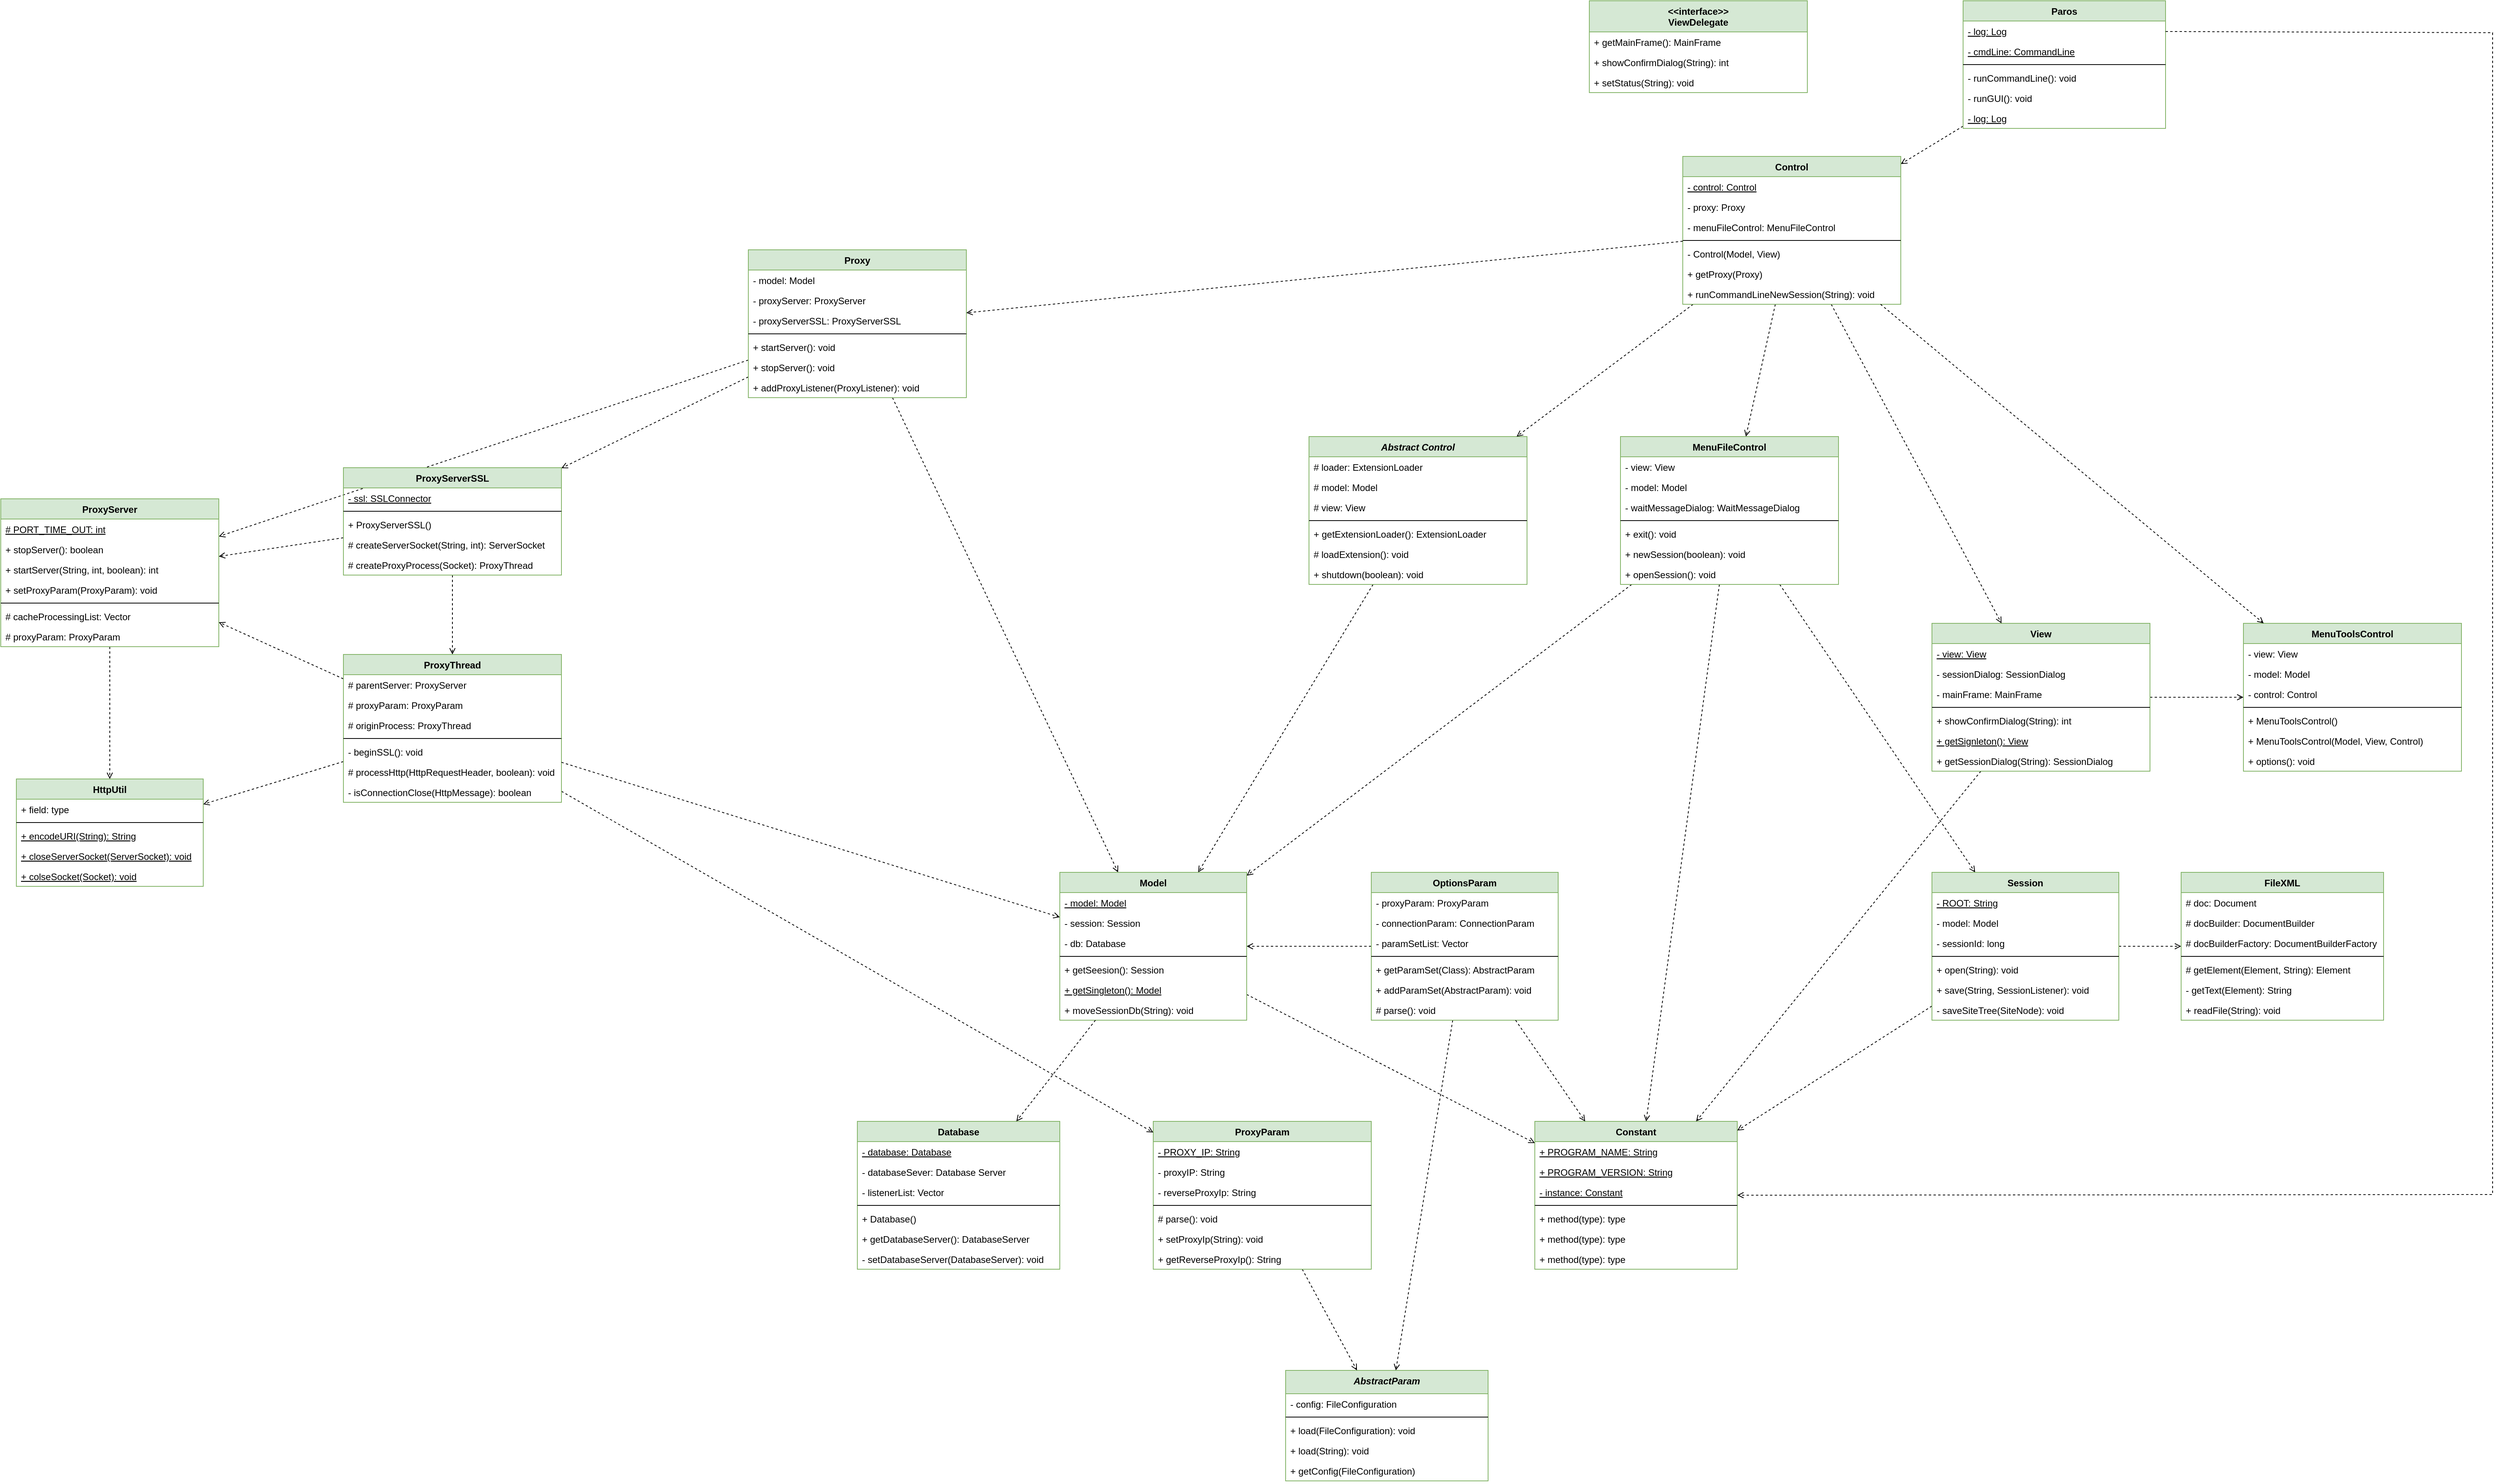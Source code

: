 <mxfile version="15.2.9" type="device"><diagram id="-4mc3CB2iVpjZy6kRMb6" name="Page-1"><mxGraphModel dx="4063" dy="2177" grid="1" gridSize="10" guides="1" tooltips="1" connect="1" arrows="1" fold="1" page="1" pageScale="1" pageWidth="3300" pageHeight="4681" math="0" shadow="0"><root><mxCell id="0"/><mxCell id="1" parent="0"/><mxCell id="963B7Lf0-dltdPj_Pg7I-1" style="rounded=0;orthogonalLoop=1;jettySize=auto;html=1;dashed=1;endArrow=open;endFill=0;" edge="1" parent="1" source="nYEuQwkuldgpK1QNgb6l-116" target="nYEuQwkuldgpK1QNgb6l-132"><mxGeometry relative="1" as="geometry"/></mxCell><mxCell id="nYEuQwkuldgpK1QNgb6l-116" value="Paros" style="swimlane;fontStyle=1;align=center;verticalAlign=top;childLayout=stackLayout;horizontal=1;startSize=26;horizontalStack=0;resizeParent=1;resizeParentMax=0;resizeLast=0;collapsible=1;marginBottom=0;fillColor=#d5e8d4;strokeColor=#82b366;" parent="1" vertex="1"><mxGeometry x="2600" y="80" width="260" height="164" as="geometry"/></mxCell><mxCell id="nYEuQwkuldgpK1QNgb6l-117" value="- log: Log" style="text;strokeColor=none;fillColor=none;align=left;verticalAlign=top;spacingLeft=4;spacingRight=4;overflow=hidden;rotatable=0;points=[[0,0.5],[1,0.5]];portConstraint=eastwest;fontStyle=4" parent="nYEuQwkuldgpK1QNgb6l-116" vertex="1"><mxGeometry y="26" width="260" height="26" as="geometry"/></mxCell><mxCell id="nYEuQwkuldgpK1QNgb6l-119" value="- cmdLine: CommandLine" style="text;strokeColor=none;fillColor=none;align=left;verticalAlign=top;spacingLeft=4;spacingRight=4;overflow=hidden;rotatable=0;points=[[0,0.5],[1,0.5]];portConstraint=eastwest;fontStyle=4" parent="nYEuQwkuldgpK1QNgb6l-116" vertex="1"><mxGeometry y="52" width="260" height="26" as="geometry"/></mxCell><mxCell id="nYEuQwkuldgpK1QNgb6l-118" value="" style="line;strokeWidth=1;fillColor=none;align=left;verticalAlign=middle;spacingTop=-1;spacingLeft=3;spacingRight=3;rotatable=0;labelPosition=right;points=[];portConstraint=eastwest;" parent="nYEuQwkuldgpK1QNgb6l-116" vertex="1"><mxGeometry y="78" width="260" height="8" as="geometry"/></mxCell><mxCell id="4tc0TReXgmn4h9ZQtito-1" value="- runCommandLine(): void" style="text;strokeColor=none;fillColor=none;align=left;verticalAlign=top;spacingLeft=4;spacingRight=4;overflow=hidden;rotatable=0;points=[[0,0.5],[1,0.5]];portConstraint=eastwest;fontStyle=0" parent="nYEuQwkuldgpK1QNgb6l-116" vertex="1"><mxGeometry y="86" width="260" height="26" as="geometry"/></mxCell><mxCell id="4tc0TReXgmn4h9ZQtito-2" value="- runGUI(): void" style="text;strokeColor=none;fillColor=none;align=left;verticalAlign=top;spacingLeft=4;spacingRight=4;overflow=hidden;rotatable=0;points=[[0,0.5],[1,0.5]];portConstraint=eastwest;fontStyle=0" parent="nYEuQwkuldgpK1QNgb6l-116" vertex="1"><mxGeometry y="112" width="260" height="26" as="geometry"/></mxCell><mxCell id="4tc0TReXgmn4h9ZQtito-3" value="- log: Log" style="text;strokeColor=none;fillColor=none;align=left;verticalAlign=top;spacingLeft=4;spacingRight=4;overflow=hidden;rotatable=0;points=[[0,0.5],[1,0.5]];portConstraint=eastwest;fontStyle=4" parent="nYEuQwkuldgpK1QNgb6l-116" vertex="1"><mxGeometry y="138" width="260" height="26" as="geometry"/></mxCell><mxCell id="nYEuQwkuldgpK1QNgb6l-120" value="Constant" style="swimlane;fontStyle=1;align=center;verticalAlign=top;childLayout=stackLayout;horizontal=1;startSize=26;horizontalStack=0;resizeParent=1;resizeParentMax=0;resizeLast=0;collapsible=1;marginBottom=0;fillColor=#d5e8d4;strokeColor=#82b366;" parent="1" vertex="1"><mxGeometry x="2050" y="1520" width="260" height="190" as="geometry"/></mxCell><mxCell id="nYEuQwkuldgpK1QNgb6l-121" value="+ PROGRAM_NAME: String" style="text;strokeColor=none;fillColor=none;align=left;verticalAlign=top;spacingLeft=4;spacingRight=4;overflow=hidden;rotatable=0;points=[[0,0.5],[1,0.5]];portConstraint=eastwest;fontStyle=4" parent="nYEuQwkuldgpK1QNgb6l-120" vertex="1"><mxGeometry y="26" width="260" height="26" as="geometry"/></mxCell><mxCell id="4tc0TReXgmn4h9ZQtito-13" value="+ PROGRAM_VERSION: String" style="text;strokeColor=none;fillColor=none;align=left;verticalAlign=top;spacingLeft=4;spacingRight=4;overflow=hidden;rotatable=0;points=[[0,0.5],[1,0.5]];portConstraint=eastwest;fontStyle=4" parent="nYEuQwkuldgpK1QNgb6l-120" vertex="1"><mxGeometry y="52" width="260" height="26" as="geometry"/></mxCell><mxCell id="4tc0TReXgmn4h9ZQtito-14" value="- instance: Constant" style="text;strokeColor=none;fillColor=none;align=left;verticalAlign=top;spacingLeft=4;spacingRight=4;overflow=hidden;rotatable=0;points=[[0,0.5],[1,0.5]];portConstraint=eastwest;fontStyle=4" parent="nYEuQwkuldgpK1QNgb6l-120" vertex="1"><mxGeometry y="78" width="260" height="26" as="geometry"/></mxCell><mxCell id="nYEuQwkuldgpK1QNgb6l-122" value="" style="line;strokeWidth=1;fillColor=none;align=left;verticalAlign=middle;spacingTop=-1;spacingLeft=3;spacingRight=3;rotatable=0;labelPosition=right;points=[];portConstraint=eastwest;" parent="nYEuQwkuldgpK1QNgb6l-120" vertex="1"><mxGeometry y="104" width="260" height="8" as="geometry"/></mxCell><mxCell id="nYEuQwkuldgpK1QNgb6l-123" value="+ method(type): type" style="text;strokeColor=none;fillColor=none;align=left;verticalAlign=top;spacingLeft=4;spacingRight=4;overflow=hidden;rotatable=0;points=[[0,0.5],[1,0.5]];portConstraint=eastwest;" parent="nYEuQwkuldgpK1QNgb6l-120" vertex="1"><mxGeometry y="112" width="260" height="26" as="geometry"/></mxCell><mxCell id="4tc0TReXgmn4h9ZQtito-15" value="+ method(type): type" style="text;strokeColor=none;fillColor=none;align=left;verticalAlign=top;spacingLeft=4;spacingRight=4;overflow=hidden;rotatable=0;points=[[0,0.5],[1,0.5]];portConstraint=eastwest;" parent="nYEuQwkuldgpK1QNgb6l-120" vertex="1"><mxGeometry y="138" width="260" height="26" as="geometry"/></mxCell><mxCell id="4tc0TReXgmn4h9ZQtito-16" value="+ method(type): type" style="text;strokeColor=none;fillColor=none;align=left;verticalAlign=top;spacingLeft=4;spacingRight=4;overflow=hidden;rotatable=0;points=[[0,0.5],[1,0.5]];portConstraint=eastwest;" parent="nYEuQwkuldgpK1QNgb6l-120" vertex="1"><mxGeometry y="164" width="260" height="26" as="geometry"/></mxCell><mxCell id="nYEuQwkuldgpK1QNgb6l-124" value="FileXML" style="swimlane;fontStyle=1;align=center;verticalAlign=top;childLayout=stackLayout;horizontal=1;startSize=26;horizontalStack=0;resizeParent=1;resizeParentMax=0;resizeLast=0;collapsible=1;marginBottom=0;fillColor=#d5e8d4;strokeColor=#82b366;" parent="1" vertex="1"><mxGeometry x="2880" y="1200" width="260" height="190" as="geometry"/></mxCell><mxCell id="nYEuQwkuldgpK1QNgb6l-125" value="# doc: Document" style="text;strokeColor=none;fillColor=none;align=left;verticalAlign=top;spacingLeft=4;spacingRight=4;overflow=hidden;rotatable=0;points=[[0,0.5],[1,0.5]];portConstraint=eastwest;" parent="nYEuQwkuldgpK1QNgb6l-124" vertex="1"><mxGeometry y="26" width="260" height="26" as="geometry"/></mxCell><mxCell id="4tc0TReXgmn4h9ZQtito-18" value="# docBuilder: DocumentBuilder" style="text;strokeColor=none;fillColor=none;align=left;verticalAlign=top;spacingLeft=4;spacingRight=4;overflow=hidden;rotatable=0;points=[[0,0.5],[1,0.5]];portConstraint=eastwest;" parent="nYEuQwkuldgpK1QNgb6l-124" vertex="1"><mxGeometry y="52" width="260" height="26" as="geometry"/></mxCell><mxCell id="4tc0TReXgmn4h9ZQtito-19" value="# docBuilderFactory: DocumentBuilderFactory" style="text;strokeColor=none;fillColor=none;align=left;verticalAlign=top;spacingLeft=4;spacingRight=4;overflow=hidden;rotatable=0;points=[[0,0.5],[1,0.5]];portConstraint=eastwest;" parent="nYEuQwkuldgpK1QNgb6l-124" vertex="1"><mxGeometry y="78" width="260" height="26" as="geometry"/></mxCell><mxCell id="nYEuQwkuldgpK1QNgb6l-126" value="" style="line;strokeWidth=1;fillColor=none;align=left;verticalAlign=middle;spacingTop=-1;spacingLeft=3;spacingRight=3;rotatable=0;labelPosition=right;points=[];portConstraint=eastwest;" parent="nYEuQwkuldgpK1QNgb6l-124" vertex="1"><mxGeometry y="104" width="260" height="8" as="geometry"/></mxCell><mxCell id="nYEuQwkuldgpK1QNgb6l-127" value="# getElement(Element, String): Element" style="text;strokeColor=none;fillColor=none;align=left;verticalAlign=top;spacingLeft=4;spacingRight=4;overflow=hidden;rotatable=0;points=[[0,0.5],[1,0.5]];portConstraint=eastwest;" parent="nYEuQwkuldgpK1QNgb6l-124" vertex="1"><mxGeometry y="112" width="260" height="26" as="geometry"/></mxCell><mxCell id="4tc0TReXgmn4h9ZQtito-20" value="- getText(Element): String" style="text;strokeColor=none;fillColor=none;align=left;verticalAlign=top;spacingLeft=4;spacingRight=4;overflow=hidden;rotatable=0;points=[[0,0.5],[1,0.5]];portConstraint=eastwest;" parent="nYEuQwkuldgpK1QNgb6l-124" vertex="1"><mxGeometry y="138" width="260" height="26" as="geometry"/></mxCell><mxCell id="4tc0TReXgmn4h9ZQtito-21" value="+ readFile(String): void" style="text;strokeColor=none;fillColor=none;align=left;verticalAlign=top;spacingLeft=4;spacingRight=4;overflow=hidden;rotatable=0;points=[[0,0.5],[1,0.5]];portConstraint=eastwest;" parent="nYEuQwkuldgpK1QNgb6l-124" vertex="1"><mxGeometry y="164" width="260" height="26" as="geometry"/></mxCell><mxCell id="nYEuQwkuldgpK1QNgb6l-128" value="AbstractParam" style="swimlane;fontStyle=3;align=center;verticalAlign=top;childLayout=stackLayout;horizontal=1;startSize=30;horizontalStack=0;resizeParent=1;resizeParentMax=0;resizeLast=0;collapsible=1;marginBottom=0;fillColor=#d5e8d4;strokeColor=#82b366;" parent="1" vertex="1"><mxGeometry x="1730" y="1840" width="260" height="142" as="geometry"/></mxCell><mxCell id="nYEuQwkuldgpK1QNgb6l-129" value="- config: FileConfiguration" style="text;strokeColor=none;fillColor=none;align=left;verticalAlign=top;spacingLeft=4;spacingRight=4;overflow=hidden;rotatable=0;points=[[0,0.5],[1,0.5]];portConstraint=eastwest;" parent="nYEuQwkuldgpK1QNgb6l-128" vertex="1"><mxGeometry y="30" width="260" height="26" as="geometry"/></mxCell><mxCell id="nYEuQwkuldgpK1QNgb6l-130" value="" style="line;strokeWidth=1;fillColor=none;align=left;verticalAlign=middle;spacingTop=-1;spacingLeft=3;spacingRight=3;rotatable=0;labelPosition=right;points=[];portConstraint=eastwest;" parent="nYEuQwkuldgpK1QNgb6l-128" vertex="1"><mxGeometry y="56" width="260" height="8" as="geometry"/></mxCell><mxCell id="nYEuQwkuldgpK1QNgb6l-131" value="+ load(FileConfiguration): void" style="text;strokeColor=none;fillColor=none;align=left;verticalAlign=top;spacingLeft=4;spacingRight=4;overflow=hidden;rotatable=0;points=[[0,0.5],[1,0.5]];portConstraint=eastwest;" parent="nYEuQwkuldgpK1QNgb6l-128" vertex="1"><mxGeometry y="64" width="260" height="26" as="geometry"/></mxCell><mxCell id="4tc0TReXgmn4h9ZQtito-22" value="+ load(String): void" style="text;strokeColor=none;fillColor=none;align=left;verticalAlign=top;spacingLeft=4;spacingRight=4;overflow=hidden;rotatable=0;points=[[0,0.5],[1,0.5]];portConstraint=eastwest;" parent="nYEuQwkuldgpK1QNgb6l-128" vertex="1"><mxGeometry y="90" width="260" height="26" as="geometry"/></mxCell><mxCell id="4tc0TReXgmn4h9ZQtito-23" value="+ getConfig(FileConfiguration)" style="text;strokeColor=none;fillColor=none;align=left;verticalAlign=top;spacingLeft=4;spacingRight=4;overflow=hidden;rotatable=0;points=[[0,0.5],[1,0.5]];portConstraint=eastwest;" parent="nYEuQwkuldgpK1QNgb6l-128" vertex="1"><mxGeometry y="116" width="260" height="26" as="geometry"/></mxCell><mxCell id="963B7Lf0-dltdPj_Pg7I-12" style="edgeStyle=none;rounded=0;orthogonalLoop=1;jettySize=auto;html=1;dashed=1;endArrow=open;endFill=0;" edge="1" parent="1" source="nYEuQwkuldgpK1QNgb6l-136" target="nYEuQwkuldgpK1QNgb6l-156"><mxGeometry relative="1" as="geometry"/></mxCell><mxCell id="nYEuQwkuldgpK1QNgb6l-136" value="Abstract Control" style="swimlane;fontStyle=3;align=center;verticalAlign=top;childLayout=stackLayout;horizontal=1;startSize=26;horizontalStack=0;resizeParent=1;resizeParentMax=0;resizeLast=0;collapsible=1;marginBottom=0;fillColor=#d5e8d4;strokeColor=#82b366;" parent="1" vertex="1"><mxGeometry x="1760" y="640" width="280" height="190" as="geometry"/></mxCell><mxCell id="nYEuQwkuldgpK1QNgb6l-137" value="# loader: ExtensionLoader" style="text;strokeColor=none;fillColor=none;align=left;verticalAlign=top;spacingLeft=4;spacingRight=4;overflow=hidden;rotatable=0;points=[[0,0.5],[1,0.5]];portConstraint=eastwest;" parent="nYEuQwkuldgpK1QNgb6l-136" vertex="1"><mxGeometry y="26" width="280" height="26" as="geometry"/></mxCell><mxCell id="4tc0TReXgmn4h9ZQtito-46" value="# model: Model" style="text;strokeColor=none;fillColor=none;align=left;verticalAlign=top;spacingLeft=4;spacingRight=4;overflow=hidden;rotatable=0;points=[[0,0.5],[1,0.5]];portConstraint=eastwest;" parent="nYEuQwkuldgpK1QNgb6l-136" vertex="1"><mxGeometry y="52" width="280" height="26" as="geometry"/></mxCell><mxCell id="4tc0TReXgmn4h9ZQtito-47" value="# view: View" style="text;strokeColor=none;fillColor=none;align=left;verticalAlign=top;spacingLeft=4;spacingRight=4;overflow=hidden;rotatable=0;points=[[0,0.5],[1,0.5]];portConstraint=eastwest;" parent="nYEuQwkuldgpK1QNgb6l-136" vertex="1"><mxGeometry y="78" width="280" height="26" as="geometry"/></mxCell><mxCell id="nYEuQwkuldgpK1QNgb6l-138" value="" style="line;strokeWidth=1;fillColor=none;align=left;verticalAlign=middle;spacingTop=-1;spacingLeft=3;spacingRight=3;rotatable=0;labelPosition=right;points=[];portConstraint=eastwest;" parent="nYEuQwkuldgpK1QNgb6l-136" vertex="1"><mxGeometry y="104" width="280" height="8" as="geometry"/></mxCell><mxCell id="nYEuQwkuldgpK1QNgb6l-139" value="+ getExtensionLoader(): ExtensionLoader" style="text;strokeColor=none;fillColor=none;align=left;verticalAlign=top;spacingLeft=4;spacingRight=4;overflow=hidden;rotatable=0;points=[[0,0.5],[1,0.5]];portConstraint=eastwest;" parent="nYEuQwkuldgpK1QNgb6l-136" vertex="1"><mxGeometry y="112" width="280" height="26" as="geometry"/></mxCell><mxCell id="4tc0TReXgmn4h9ZQtito-48" value="# loadExtension(): void" style="text;strokeColor=none;fillColor=none;align=left;verticalAlign=top;spacingLeft=4;spacingRight=4;overflow=hidden;rotatable=0;points=[[0,0.5],[1,0.5]];portConstraint=eastwest;" parent="nYEuQwkuldgpK1QNgb6l-136" vertex="1"><mxGeometry y="138" width="280" height="26" as="geometry"/></mxCell><mxCell id="4tc0TReXgmn4h9ZQtito-49" value="+ shutdown(boolean): void" style="text;strokeColor=none;fillColor=none;align=left;verticalAlign=top;spacingLeft=4;spacingRight=4;overflow=hidden;rotatable=0;points=[[0,0.5],[1,0.5]];portConstraint=eastwest;" parent="nYEuQwkuldgpK1QNgb6l-136" vertex="1"><mxGeometry y="164" width="280" height="26" as="geometry"/></mxCell><mxCell id="963B7Lf0-dltdPj_Pg7I-15" style="edgeStyle=none;rounded=0;orthogonalLoop=1;jettySize=auto;html=1;dashed=1;endArrow=open;endFill=0;" edge="1" parent="1" source="nYEuQwkuldgpK1QNgb6l-140" target="nYEuQwkuldgpK1QNgb6l-172"><mxGeometry relative="1" as="geometry"/></mxCell><mxCell id="963B7Lf0-dltdPj_Pg7I-16" style="edgeStyle=none;rounded=0;orthogonalLoop=1;jettySize=auto;html=1;dashed=1;endArrow=open;endFill=0;" edge="1" parent="1" source="nYEuQwkuldgpK1QNgb6l-140" target="nYEuQwkuldgpK1QNgb6l-176"><mxGeometry relative="1" as="geometry"/></mxCell><mxCell id="963B7Lf0-dltdPj_Pg7I-23" style="edgeStyle=none;rounded=0;orthogonalLoop=1;jettySize=auto;html=1;dashed=1;endArrow=open;endFill=0;" edge="1" parent="1" source="nYEuQwkuldgpK1QNgb6l-140" target="nYEuQwkuldgpK1QNgb6l-156"><mxGeometry relative="1" as="geometry"/></mxCell><mxCell id="nYEuQwkuldgpK1QNgb6l-140" value="Proxy" style="swimlane;fontStyle=1;align=center;verticalAlign=top;childLayout=stackLayout;horizontal=1;startSize=26;horizontalStack=0;resizeParent=1;resizeParentMax=0;resizeLast=0;collapsible=1;marginBottom=0;fillColor=#d5e8d4;strokeColor=#82b366;" parent="1" vertex="1"><mxGeometry x="1040" y="400" width="280" height="190" as="geometry"/></mxCell><mxCell id="nYEuQwkuldgpK1QNgb6l-141" value="- model: Model" style="text;strokeColor=none;fillColor=none;align=left;verticalAlign=top;spacingLeft=4;spacingRight=4;overflow=hidden;rotatable=0;points=[[0,0.5],[1,0.5]];portConstraint=eastwest;" parent="nYEuQwkuldgpK1QNgb6l-140" vertex="1"><mxGeometry y="26" width="280" height="26" as="geometry"/></mxCell><mxCell id="4tc0TReXgmn4h9ZQtito-55" value="- proxyServer: ProxyServer" style="text;strokeColor=none;fillColor=none;align=left;verticalAlign=top;spacingLeft=4;spacingRight=4;overflow=hidden;rotatable=0;points=[[0,0.5],[1,0.5]];portConstraint=eastwest;" parent="nYEuQwkuldgpK1QNgb6l-140" vertex="1"><mxGeometry y="52" width="280" height="26" as="geometry"/></mxCell><mxCell id="4tc0TReXgmn4h9ZQtito-56" value="- proxyServerSSL: ProxyServerSSL" style="text;strokeColor=none;fillColor=none;align=left;verticalAlign=top;spacingLeft=4;spacingRight=4;overflow=hidden;rotatable=0;points=[[0,0.5],[1,0.5]];portConstraint=eastwest;" parent="nYEuQwkuldgpK1QNgb6l-140" vertex="1"><mxGeometry y="78" width="280" height="26" as="geometry"/></mxCell><mxCell id="nYEuQwkuldgpK1QNgb6l-142" value="" style="line;strokeWidth=1;fillColor=none;align=left;verticalAlign=middle;spacingTop=-1;spacingLeft=3;spacingRight=3;rotatable=0;labelPosition=right;points=[];portConstraint=eastwest;" parent="nYEuQwkuldgpK1QNgb6l-140" vertex="1"><mxGeometry y="104" width="280" height="8" as="geometry"/></mxCell><mxCell id="nYEuQwkuldgpK1QNgb6l-143" value="+ startServer(): void" style="text;strokeColor=none;fillColor=none;align=left;verticalAlign=top;spacingLeft=4;spacingRight=4;overflow=hidden;rotatable=0;points=[[0,0.5],[1,0.5]];portConstraint=eastwest;" parent="nYEuQwkuldgpK1QNgb6l-140" vertex="1"><mxGeometry y="112" width="280" height="26" as="geometry"/></mxCell><mxCell id="4tc0TReXgmn4h9ZQtito-57" value="+ stopServer(): void" style="text;strokeColor=none;fillColor=none;align=left;verticalAlign=top;spacingLeft=4;spacingRight=4;overflow=hidden;rotatable=0;points=[[0,0.5],[1,0.5]];portConstraint=eastwest;" parent="nYEuQwkuldgpK1QNgb6l-140" vertex="1"><mxGeometry y="138" width="280" height="26" as="geometry"/></mxCell><mxCell id="4tc0TReXgmn4h9ZQtito-58" value="+ addProxyListener(ProxyListener): void" style="text;strokeColor=none;fillColor=none;align=left;verticalAlign=top;spacingLeft=4;spacingRight=4;overflow=hidden;rotatable=0;points=[[0,0.5],[1,0.5]];portConstraint=eastwest;" parent="nYEuQwkuldgpK1QNgb6l-140" vertex="1"><mxGeometry y="164" width="280" height="26" as="geometry"/></mxCell><mxCell id="963B7Lf0-dltdPj_Pg7I-8" style="edgeStyle=none;rounded=0;orthogonalLoop=1;jettySize=auto;html=1;dashed=1;endArrow=open;endFill=0;" edge="1" parent="1" source="nYEuQwkuldgpK1QNgb6l-144" target="nYEuQwkuldgpK1QNgb6l-160"><mxGeometry relative="1" as="geometry"/></mxCell><mxCell id="963B7Lf0-dltdPj_Pg7I-11" style="edgeStyle=none;rounded=0;orthogonalLoop=1;jettySize=auto;html=1;dashed=1;endArrow=open;endFill=0;" edge="1" parent="1" source="nYEuQwkuldgpK1QNgb6l-144" target="nYEuQwkuldgpK1QNgb6l-120"><mxGeometry relative="1" as="geometry"/></mxCell><mxCell id="963B7Lf0-dltdPj_Pg7I-13" style="edgeStyle=none;rounded=0;orthogonalLoop=1;jettySize=auto;html=1;dashed=1;endArrow=open;endFill=0;" edge="1" parent="1" source="nYEuQwkuldgpK1QNgb6l-144" target="nYEuQwkuldgpK1QNgb6l-156"><mxGeometry relative="1" as="geometry"/></mxCell><mxCell id="nYEuQwkuldgpK1QNgb6l-144" value="MenuFileControl" style="swimlane;fontStyle=1;align=center;verticalAlign=top;childLayout=stackLayout;horizontal=1;startSize=26;horizontalStack=0;resizeParent=1;resizeParentMax=0;resizeLast=0;collapsible=1;marginBottom=0;fillColor=#d5e8d4;strokeColor=#82b366;" parent="1" vertex="1"><mxGeometry x="2160" y="640" width="280" height="190" as="geometry"/></mxCell><mxCell id="nYEuQwkuldgpK1QNgb6l-145" value="- view: View" style="text;strokeColor=none;fillColor=none;align=left;verticalAlign=top;spacingLeft=4;spacingRight=4;overflow=hidden;rotatable=0;points=[[0,0.5],[1,0.5]];portConstraint=eastwest;" parent="nYEuQwkuldgpK1QNgb6l-144" vertex="1"><mxGeometry y="26" width="280" height="26" as="geometry"/></mxCell><mxCell id="4tc0TReXgmn4h9ZQtito-64" value="- model: Model" style="text;strokeColor=none;fillColor=none;align=left;verticalAlign=top;spacingLeft=4;spacingRight=4;overflow=hidden;rotatable=0;points=[[0,0.5],[1,0.5]];portConstraint=eastwest;" parent="nYEuQwkuldgpK1QNgb6l-144" vertex="1"><mxGeometry y="52" width="280" height="26" as="geometry"/></mxCell><mxCell id="4tc0TReXgmn4h9ZQtito-63" value="- waitMessageDialog: WaitMessageDialog" style="text;strokeColor=none;fillColor=none;align=left;verticalAlign=top;spacingLeft=4;spacingRight=4;overflow=hidden;rotatable=0;points=[[0,0.5],[1,0.5]];portConstraint=eastwest;" parent="nYEuQwkuldgpK1QNgb6l-144" vertex="1"><mxGeometry y="78" width="280" height="26" as="geometry"/></mxCell><mxCell id="nYEuQwkuldgpK1QNgb6l-146" value="" style="line;strokeWidth=1;fillColor=none;align=left;verticalAlign=middle;spacingTop=-1;spacingLeft=3;spacingRight=3;rotatable=0;labelPosition=right;points=[];portConstraint=eastwest;" parent="nYEuQwkuldgpK1QNgb6l-144" vertex="1"><mxGeometry y="104" width="280" height="8" as="geometry"/></mxCell><mxCell id="nYEuQwkuldgpK1QNgb6l-147" value="+ exit(): void" style="text;strokeColor=none;fillColor=none;align=left;verticalAlign=top;spacingLeft=4;spacingRight=4;overflow=hidden;rotatable=0;points=[[0,0.5],[1,0.5]];portConstraint=eastwest;" parent="nYEuQwkuldgpK1QNgb6l-144" vertex="1"><mxGeometry y="112" width="280" height="26" as="geometry"/></mxCell><mxCell id="4tc0TReXgmn4h9ZQtito-65" value="+ newSession(boolean): void" style="text;strokeColor=none;fillColor=none;align=left;verticalAlign=top;spacingLeft=4;spacingRight=4;overflow=hidden;rotatable=0;points=[[0,0.5],[1,0.5]];portConstraint=eastwest;" parent="nYEuQwkuldgpK1QNgb6l-144" vertex="1"><mxGeometry y="138" width="280" height="26" as="geometry"/></mxCell><mxCell id="4tc0TReXgmn4h9ZQtito-66" value="+ openSession(): void" style="text;strokeColor=none;fillColor=none;align=left;verticalAlign=top;spacingLeft=4;spacingRight=4;overflow=hidden;rotatable=0;points=[[0,0.5],[1,0.5]];portConstraint=eastwest;" parent="nYEuQwkuldgpK1QNgb6l-144" vertex="1"><mxGeometry y="164" width="280" height="26" as="geometry"/></mxCell><mxCell id="nYEuQwkuldgpK1QNgb6l-148" value="MenuToolsControl" style="swimlane;fontStyle=1;align=center;verticalAlign=top;childLayout=stackLayout;horizontal=1;startSize=26;horizontalStack=0;resizeParent=1;resizeParentMax=0;resizeLast=0;collapsible=1;marginBottom=0;fillColor=#d5e8d4;strokeColor=#82b366;" parent="1" vertex="1"><mxGeometry x="2960" y="880" width="280" height="190" as="geometry"/></mxCell><mxCell id="nYEuQwkuldgpK1QNgb6l-149" value="- view: View" style="text;strokeColor=none;fillColor=none;align=left;verticalAlign=top;spacingLeft=4;spacingRight=4;overflow=hidden;rotatable=0;points=[[0,0.5],[1,0.5]];portConstraint=eastwest;" parent="nYEuQwkuldgpK1QNgb6l-148" vertex="1"><mxGeometry y="26" width="280" height="26" as="geometry"/></mxCell><mxCell id="4tc0TReXgmn4h9ZQtito-73" value="- model: Model" style="text;strokeColor=none;fillColor=none;align=left;verticalAlign=top;spacingLeft=4;spacingRight=4;overflow=hidden;rotatable=0;points=[[0,0.5],[1,0.5]];portConstraint=eastwest;" parent="nYEuQwkuldgpK1QNgb6l-148" vertex="1"><mxGeometry y="52" width="280" height="26" as="geometry"/></mxCell><mxCell id="4tc0TReXgmn4h9ZQtito-74" value="- control: Control" style="text;strokeColor=none;fillColor=none;align=left;verticalAlign=top;spacingLeft=4;spacingRight=4;overflow=hidden;rotatable=0;points=[[0,0.5],[1,0.5]];portConstraint=eastwest;" parent="nYEuQwkuldgpK1QNgb6l-148" vertex="1"><mxGeometry y="78" width="280" height="26" as="geometry"/></mxCell><mxCell id="nYEuQwkuldgpK1QNgb6l-150" value="" style="line;strokeWidth=1;fillColor=none;align=left;verticalAlign=middle;spacingTop=-1;spacingLeft=3;spacingRight=3;rotatable=0;labelPosition=right;points=[];portConstraint=eastwest;" parent="nYEuQwkuldgpK1QNgb6l-148" vertex="1"><mxGeometry y="104" width="280" height="8" as="geometry"/></mxCell><mxCell id="nYEuQwkuldgpK1QNgb6l-151" value="+ MenuToolsControl()" style="text;strokeColor=none;fillColor=none;align=left;verticalAlign=top;spacingLeft=4;spacingRight=4;overflow=hidden;rotatable=0;points=[[0,0.5],[1,0.5]];portConstraint=eastwest;" parent="nYEuQwkuldgpK1QNgb6l-148" vertex="1"><mxGeometry y="112" width="280" height="26" as="geometry"/></mxCell><mxCell id="4tc0TReXgmn4h9ZQtito-75" value="+ MenuToolsControl(Model, View, Control)" style="text;strokeColor=none;fillColor=none;align=left;verticalAlign=top;spacingLeft=4;spacingRight=4;overflow=hidden;rotatable=0;points=[[0,0.5],[1,0.5]];portConstraint=eastwest;" parent="nYEuQwkuldgpK1QNgb6l-148" vertex="1"><mxGeometry y="138" width="280" height="26" as="geometry"/></mxCell><mxCell id="4tc0TReXgmn4h9ZQtito-76" value="+ options(): void" style="text;strokeColor=none;fillColor=none;align=left;verticalAlign=top;spacingLeft=4;spacingRight=4;overflow=hidden;rotatable=0;points=[[0,0.5],[1,0.5]];portConstraint=eastwest;" parent="nYEuQwkuldgpK1QNgb6l-148" vertex="1"><mxGeometry y="164" width="280" height="26" as="geometry"/></mxCell><mxCell id="nYEuQwkuldgpK1QNgb6l-152" value="&lt;&lt;interface&gt;&gt;&#10;ViewDelegate" style="swimlane;fontStyle=1;align=center;verticalAlign=top;childLayout=stackLayout;horizontal=1;startSize=40;horizontalStack=0;resizeParent=1;resizeParentMax=0;resizeLast=0;collapsible=1;marginBottom=0;fillColor=#d5e8d4;strokeColor=#82b366;" parent="1" vertex="1"><mxGeometry x="2120" y="80" width="280" height="118" as="geometry"/></mxCell><mxCell id="nYEuQwkuldgpK1QNgb6l-155" value="+ getMainFrame(): MainFrame" style="text;strokeColor=none;fillColor=none;align=left;verticalAlign=top;spacingLeft=4;spacingRight=4;overflow=hidden;rotatable=0;points=[[0,0.5],[1,0.5]];portConstraint=eastwest;" parent="nYEuQwkuldgpK1QNgb6l-152" vertex="1"><mxGeometry y="40" width="280" height="26" as="geometry"/></mxCell><mxCell id="4tc0TReXgmn4h9ZQtito-79" value="+ showConfirmDialog(String): int" style="text;strokeColor=none;fillColor=none;align=left;verticalAlign=top;spacingLeft=4;spacingRight=4;overflow=hidden;rotatable=0;points=[[0,0.5],[1,0.5]];portConstraint=eastwest;" parent="nYEuQwkuldgpK1QNgb6l-152" vertex="1"><mxGeometry y="66" width="280" height="26" as="geometry"/></mxCell><mxCell id="4tc0TReXgmn4h9ZQtito-80" value="+ setStatus(String): void" style="text;strokeColor=none;fillColor=none;align=left;verticalAlign=top;spacingLeft=4;spacingRight=4;overflow=hidden;rotatable=0;points=[[0,0.5],[1,0.5]];portConstraint=eastwest;" parent="nYEuQwkuldgpK1QNgb6l-152" vertex="1"><mxGeometry y="92" width="280" height="26" as="geometry"/></mxCell><mxCell id="963B7Lf0-dltdPj_Pg7I-24" style="edgeStyle=none;rounded=0;orthogonalLoop=1;jettySize=auto;html=1;dashed=1;endArrow=open;endFill=0;" edge="1" parent="1" source="nYEuQwkuldgpK1QNgb6l-156" target="nYEuQwkuldgpK1QNgb6l-120"><mxGeometry relative="1" as="geometry"/></mxCell><mxCell id="nYEuQwkuldgpK1QNgb6l-156" value="Model" style="swimlane;fontStyle=1;align=center;verticalAlign=top;childLayout=stackLayout;horizontal=1;startSize=26;horizontalStack=0;resizeParent=1;resizeParentMax=0;resizeLast=0;collapsible=1;marginBottom=0;fillColor=#d5e8d4;strokeColor=#82b366;" parent="1" vertex="1"><mxGeometry x="1440" y="1200" width="240" height="190" as="geometry"/></mxCell><mxCell id="nYEuQwkuldgpK1QNgb6l-157" value="- model: Model" style="text;strokeColor=none;fillColor=none;align=left;verticalAlign=top;spacingLeft=4;spacingRight=4;overflow=hidden;rotatable=0;points=[[0,0.5],[1,0.5]];portConstraint=eastwest;fontStyle=4" parent="nYEuQwkuldgpK1QNgb6l-156" vertex="1"><mxGeometry y="26" width="240" height="26" as="geometry"/></mxCell><mxCell id="4tc0TReXgmn4h9ZQtito-93" value="- session: Session" style="text;strokeColor=none;fillColor=none;align=left;verticalAlign=top;spacingLeft=4;spacingRight=4;overflow=hidden;rotatable=0;points=[[0,0.5],[1,0.5]];portConstraint=eastwest;fontStyle=0" parent="nYEuQwkuldgpK1QNgb6l-156" vertex="1"><mxGeometry y="52" width="240" height="26" as="geometry"/></mxCell><mxCell id="4tc0TReXgmn4h9ZQtito-94" value="- db: Database" style="text;strokeColor=none;fillColor=none;align=left;verticalAlign=top;spacingLeft=4;spacingRight=4;overflow=hidden;rotatable=0;points=[[0,0.5],[1,0.5]];portConstraint=eastwest;" parent="nYEuQwkuldgpK1QNgb6l-156" vertex="1"><mxGeometry y="78" width="240" height="26" as="geometry"/></mxCell><mxCell id="nYEuQwkuldgpK1QNgb6l-158" value="" style="line;strokeWidth=1;fillColor=none;align=left;verticalAlign=middle;spacingTop=-1;spacingLeft=3;spacingRight=3;rotatable=0;labelPosition=right;points=[];portConstraint=eastwest;" parent="nYEuQwkuldgpK1QNgb6l-156" vertex="1"><mxGeometry y="104" width="240" height="8" as="geometry"/></mxCell><mxCell id="nYEuQwkuldgpK1QNgb6l-159" value="+ getSeesion(): Session" style="text;strokeColor=none;fillColor=none;align=left;verticalAlign=top;spacingLeft=4;spacingRight=4;overflow=hidden;rotatable=0;points=[[0,0.5],[1,0.5]];portConstraint=eastwest;" parent="nYEuQwkuldgpK1QNgb6l-156" vertex="1"><mxGeometry y="112" width="240" height="26" as="geometry"/></mxCell><mxCell id="4tc0TReXgmn4h9ZQtito-95" value="+ getSingleton(): Model" style="text;strokeColor=none;fillColor=none;align=left;verticalAlign=top;spacingLeft=4;spacingRight=4;overflow=hidden;rotatable=0;points=[[0,0.5],[1,0.5]];portConstraint=eastwest;fontStyle=4" parent="nYEuQwkuldgpK1QNgb6l-156" vertex="1"><mxGeometry y="138" width="240" height="26" as="geometry"/></mxCell><mxCell id="4tc0TReXgmn4h9ZQtito-96" value="+ moveSessionDb(String): void" style="text;strokeColor=none;fillColor=none;align=left;verticalAlign=top;spacingLeft=4;spacingRight=4;overflow=hidden;rotatable=0;points=[[0,0.5],[1,0.5]];portConstraint=eastwest;" parent="nYEuQwkuldgpK1QNgb6l-156" vertex="1"><mxGeometry y="164" width="240" height="26" as="geometry"/></mxCell><mxCell id="963B7Lf0-dltdPj_Pg7I-9" style="edgeStyle=none;rounded=0;orthogonalLoop=1;jettySize=auto;html=1;dashed=1;endArrow=open;endFill=0;" edge="1" parent="1" source="nYEuQwkuldgpK1QNgb6l-160" target="nYEuQwkuldgpK1QNgb6l-124"><mxGeometry relative="1" as="geometry"/></mxCell><mxCell id="963B7Lf0-dltdPj_Pg7I-10" style="edgeStyle=none;rounded=0;orthogonalLoop=1;jettySize=auto;html=1;dashed=1;endArrow=open;endFill=0;" edge="1" parent="1" source="nYEuQwkuldgpK1QNgb6l-160" target="nYEuQwkuldgpK1QNgb6l-120"><mxGeometry relative="1" as="geometry"/></mxCell><mxCell id="nYEuQwkuldgpK1QNgb6l-160" value="Session" style="swimlane;fontStyle=1;align=center;verticalAlign=top;childLayout=stackLayout;horizontal=1;startSize=26;horizontalStack=0;resizeParent=1;resizeParentMax=0;resizeLast=0;collapsible=1;marginBottom=0;fillColor=#d5e8d4;strokeColor=#82b366;" parent="1" vertex="1"><mxGeometry x="2560" y="1200" width="240" height="190" as="geometry"/></mxCell><mxCell id="nYEuQwkuldgpK1QNgb6l-161" value="- ROOT: String" style="text;strokeColor=none;fillColor=none;align=left;verticalAlign=top;spacingLeft=4;spacingRight=4;overflow=hidden;rotatable=0;points=[[0,0.5],[1,0.5]];portConstraint=eastwest;fontStyle=4" parent="nYEuQwkuldgpK1QNgb6l-160" vertex="1"><mxGeometry y="26" width="240" height="26" as="geometry"/></mxCell><mxCell id="4tc0TReXgmn4h9ZQtito-102" value="- model: Model" style="text;strokeColor=none;fillColor=none;align=left;verticalAlign=top;spacingLeft=4;spacingRight=4;overflow=hidden;rotatable=0;points=[[0,0.5],[1,0.5]];portConstraint=eastwest;" parent="nYEuQwkuldgpK1QNgb6l-160" vertex="1"><mxGeometry y="52" width="240" height="26" as="geometry"/></mxCell><mxCell id="4tc0TReXgmn4h9ZQtito-103" value="- sessionId: long" style="text;strokeColor=none;fillColor=none;align=left;verticalAlign=top;spacingLeft=4;spacingRight=4;overflow=hidden;rotatable=0;points=[[0,0.5],[1,0.5]];portConstraint=eastwest;" parent="nYEuQwkuldgpK1QNgb6l-160" vertex="1"><mxGeometry y="78" width="240" height="26" as="geometry"/></mxCell><mxCell id="nYEuQwkuldgpK1QNgb6l-162" value="" style="line;strokeWidth=1;fillColor=none;align=left;verticalAlign=middle;spacingTop=-1;spacingLeft=3;spacingRight=3;rotatable=0;labelPosition=right;points=[];portConstraint=eastwest;" parent="nYEuQwkuldgpK1QNgb6l-160" vertex="1"><mxGeometry y="104" width="240" height="8" as="geometry"/></mxCell><mxCell id="nYEuQwkuldgpK1QNgb6l-163" value="+ open(String): void" style="text;strokeColor=none;fillColor=none;align=left;verticalAlign=top;spacingLeft=4;spacingRight=4;overflow=hidden;rotatable=0;points=[[0,0.5],[1,0.5]];portConstraint=eastwest;" parent="nYEuQwkuldgpK1QNgb6l-160" vertex="1"><mxGeometry y="112" width="240" height="26" as="geometry"/></mxCell><mxCell id="4tc0TReXgmn4h9ZQtito-104" value="+ save(String, SessionListener): void" style="text;strokeColor=none;fillColor=none;align=left;verticalAlign=top;spacingLeft=4;spacingRight=4;overflow=hidden;rotatable=0;points=[[0,0.5],[1,0.5]];portConstraint=eastwest;" parent="nYEuQwkuldgpK1QNgb6l-160" vertex="1"><mxGeometry y="138" width="240" height="26" as="geometry"/></mxCell><mxCell id="4tc0TReXgmn4h9ZQtito-105" value="- saveSiteTree(SiteNode): void" style="text;strokeColor=none;fillColor=none;align=left;verticalAlign=top;spacingLeft=4;spacingRight=4;overflow=hidden;rotatable=0;points=[[0,0.5],[1,0.5]];portConstraint=eastwest;" parent="nYEuQwkuldgpK1QNgb6l-160" vertex="1"><mxGeometry y="164" width="240" height="26" as="geometry"/></mxCell><mxCell id="963B7Lf0-dltdPj_Pg7I-26" style="edgeStyle=none;rounded=0;orthogonalLoop=1;jettySize=auto;html=1;dashed=1;endArrow=open;endFill=0;" edge="1" parent="1" source="nYEuQwkuldgpK1QNgb6l-164" target="nYEuQwkuldgpK1QNgb6l-156"><mxGeometry relative="1" as="geometry"/></mxCell><mxCell id="963B7Lf0-dltdPj_Pg7I-29" style="edgeStyle=none;rounded=0;orthogonalLoop=1;jettySize=auto;html=1;dashed=1;endArrow=open;endFill=0;" edge="1" parent="1" source="nYEuQwkuldgpK1QNgb6l-164" target="nYEuQwkuldgpK1QNgb6l-128"><mxGeometry relative="1" as="geometry"/></mxCell><mxCell id="nYEuQwkuldgpK1QNgb6l-164" value="OptionsParam" style="swimlane;fontStyle=1;align=center;verticalAlign=top;childLayout=stackLayout;horizontal=1;startSize=26;horizontalStack=0;resizeParent=1;resizeParentMax=0;resizeLast=0;collapsible=1;marginBottom=0;fillColor=#d5e8d4;strokeColor=#82b366;" parent="1" vertex="1"><mxGeometry x="1840" y="1200" width="240" height="190" as="geometry"/></mxCell><mxCell id="nYEuQwkuldgpK1QNgb6l-165" value="- proxyParam: ProxyParam" style="text;strokeColor=none;fillColor=none;align=left;verticalAlign=top;spacingLeft=4;spacingRight=4;overflow=hidden;rotatable=0;points=[[0,0.5],[1,0.5]];portConstraint=eastwest;" parent="nYEuQwkuldgpK1QNgb6l-164" vertex="1"><mxGeometry y="26" width="240" height="26" as="geometry"/></mxCell><mxCell id="4tc0TReXgmn4h9ZQtito-109" value="- connectionParam: ConnectionParam" style="text;strokeColor=none;fillColor=none;align=left;verticalAlign=top;spacingLeft=4;spacingRight=4;overflow=hidden;rotatable=0;points=[[0,0.5],[1,0.5]];portConstraint=eastwest;" parent="nYEuQwkuldgpK1QNgb6l-164" vertex="1"><mxGeometry y="52" width="240" height="26" as="geometry"/></mxCell><mxCell id="4tc0TReXgmn4h9ZQtito-108" value="- paramSetList: Vector" style="text;strokeColor=none;fillColor=none;align=left;verticalAlign=top;spacingLeft=4;spacingRight=4;overflow=hidden;rotatable=0;points=[[0,0.5],[1,0.5]];portConstraint=eastwest;" parent="nYEuQwkuldgpK1QNgb6l-164" vertex="1"><mxGeometry y="78" width="240" height="26" as="geometry"/></mxCell><mxCell id="nYEuQwkuldgpK1QNgb6l-166" value="" style="line;strokeWidth=1;fillColor=none;align=left;verticalAlign=middle;spacingTop=-1;spacingLeft=3;spacingRight=3;rotatable=0;labelPosition=right;points=[];portConstraint=eastwest;" parent="nYEuQwkuldgpK1QNgb6l-164" vertex="1"><mxGeometry y="104" width="240" height="8" as="geometry"/></mxCell><mxCell id="nYEuQwkuldgpK1QNgb6l-167" value="+ getParamSet(Class): AbstractParam" style="text;strokeColor=none;fillColor=none;align=left;verticalAlign=top;spacingLeft=4;spacingRight=4;overflow=hidden;rotatable=0;points=[[0,0.5],[1,0.5]];portConstraint=eastwest;" parent="nYEuQwkuldgpK1QNgb6l-164" vertex="1"><mxGeometry y="112" width="240" height="26" as="geometry"/></mxCell><mxCell id="4tc0TReXgmn4h9ZQtito-110" value="+ addParamSet(AbstractParam): void" style="text;strokeColor=none;fillColor=none;align=left;verticalAlign=top;spacingLeft=4;spacingRight=4;overflow=hidden;rotatable=0;points=[[0,0.5],[1,0.5]];portConstraint=eastwest;" parent="nYEuQwkuldgpK1QNgb6l-164" vertex="1"><mxGeometry y="138" width="240" height="26" as="geometry"/></mxCell><mxCell id="4tc0TReXgmn4h9ZQtito-111" value="# parse(): void" style="text;strokeColor=none;fillColor=none;align=left;verticalAlign=top;spacingLeft=4;spacingRight=4;overflow=hidden;rotatable=0;points=[[0,0.5],[1,0.5]];portConstraint=eastwest;" parent="nYEuQwkuldgpK1QNgb6l-164" vertex="1"><mxGeometry y="164" width="240" height="26" as="geometry"/></mxCell><mxCell id="nYEuQwkuldgpK1QNgb6l-168" value="HttpUtil" style="swimlane;fontStyle=1;align=center;verticalAlign=top;childLayout=stackLayout;horizontal=1;startSize=26;horizontalStack=0;resizeParent=1;resizeParentMax=0;resizeLast=0;collapsible=1;marginBottom=0;fillColor=#d5e8d4;strokeColor=#82b366;" parent="1" vertex="1"><mxGeometry x="100" y="1080" width="240" height="138" as="geometry"/></mxCell><mxCell id="nYEuQwkuldgpK1QNgb6l-169" value="+ field: type" style="text;strokeColor=none;fillColor=none;align=left;verticalAlign=top;spacingLeft=4;spacingRight=4;overflow=hidden;rotatable=0;points=[[0,0.5],[1,0.5]];portConstraint=eastwest;" parent="nYEuQwkuldgpK1QNgb6l-168" vertex="1"><mxGeometry y="26" width="240" height="26" as="geometry"/></mxCell><mxCell id="nYEuQwkuldgpK1QNgb6l-170" value="" style="line;strokeWidth=1;fillColor=none;align=left;verticalAlign=middle;spacingTop=-1;spacingLeft=3;spacingRight=3;rotatable=0;labelPosition=right;points=[];portConstraint=eastwest;" parent="nYEuQwkuldgpK1QNgb6l-168" vertex="1"><mxGeometry y="52" width="240" height="8" as="geometry"/></mxCell><mxCell id="nYEuQwkuldgpK1QNgb6l-171" value="+ encodeURI(String): String" style="text;strokeColor=none;fillColor=none;align=left;verticalAlign=top;spacingLeft=4;spacingRight=4;overflow=hidden;rotatable=0;points=[[0,0.5],[1,0.5]];portConstraint=eastwest;fontStyle=4" parent="nYEuQwkuldgpK1QNgb6l-168" vertex="1"><mxGeometry y="60" width="240" height="26" as="geometry"/></mxCell><mxCell id="4tc0TReXgmn4h9ZQtito-116" value="+ closeServerSocket(ServerSocket): void" style="text;strokeColor=none;fillColor=none;align=left;verticalAlign=top;spacingLeft=4;spacingRight=4;overflow=hidden;rotatable=0;points=[[0,0.5],[1,0.5]];portConstraint=eastwest;fontStyle=4" parent="nYEuQwkuldgpK1QNgb6l-168" vertex="1"><mxGeometry y="86" width="240" height="26" as="geometry"/></mxCell><mxCell id="4tc0TReXgmn4h9ZQtito-117" value="+ colseSocket(Socket): void" style="text;strokeColor=none;fillColor=none;align=left;verticalAlign=top;spacingLeft=4;spacingRight=4;overflow=hidden;rotatable=0;points=[[0,0.5],[1,0.5]];portConstraint=eastwest;fontStyle=4" parent="nYEuQwkuldgpK1QNgb6l-168" vertex="1"><mxGeometry y="112" width="240" height="26" as="geometry"/></mxCell><mxCell id="963B7Lf0-dltdPj_Pg7I-19" style="edgeStyle=none;rounded=0;orthogonalLoop=1;jettySize=auto;html=1;dashed=1;endArrow=open;endFill=0;" edge="1" parent="1" source="nYEuQwkuldgpK1QNgb6l-172" target="nYEuQwkuldgpK1QNgb6l-168"><mxGeometry relative="1" as="geometry"/></mxCell><mxCell id="nYEuQwkuldgpK1QNgb6l-172" value="ProxyServer" style="swimlane;fontStyle=1;align=center;verticalAlign=top;childLayout=stackLayout;horizontal=1;startSize=26;horizontalStack=0;resizeParent=1;resizeParentMax=0;resizeLast=0;collapsible=1;marginBottom=0;fillColor=#d5e8d4;strokeColor=#82b366;" parent="1" vertex="1"><mxGeometry x="80" y="720" width="280" height="190" as="geometry"/></mxCell><mxCell id="nYEuQwkuldgpK1QNgb6l-173" value="# PORT_TIME_OUT: int" style="text;strokeColor=none;fillColor=none;align=left;verticalAlign=top;spacingLeft=4;spacingRight=4;overflow=hidden;rotatable=0;points=[[0,0.5],[1,0.5]];portConstraint=eastwest;fontStyle=4" parent="nYEuQwkuldgpK1QNgb6l-172" vertex="1"><mxGeometry y="26" width="280" height="26" as="geometry"/></mxCell><mxCell id="4tc0TReXgmn4h9ZQtito-122" value="+ stopServer(): boolean" style="text;strokeColor=none;fillColor=none;align=left;verticalAlign=top;spacingLeft=4;spacingRight=4;overflow=hidden;rotatable=0;points=[[0,0.5],[1,0.5]];portConstraint=eastwest;" parent="nYEuQwkuldgpK1QNgb6l-172" vertex="1"><mxGeometry y="52" width="280" height="26" as="geometry"/></mxCell><mxCell id="4tc0TReXgmn4h9ZQtito-121" value="+ startServer(String, int, boolean): int" style="text;strokeColor=none;fillColor=none;align=left;verticalAlign=top;spacingLeft=4;spacingRight=4;overflow=hidden;rotatable=0;points=[[0,0.5],[1,0.5]];portConstraint=eastwest;" parent="nYEuQwkuldgpK1QNgb6l-172" vertex="1"><mxGeometry y="78" width="280" height="26" as="geometry"/></mxCell><mxCell id="nYEuQwkuldgpK1QNgb6l-175" value="+ setProxyParam(ProxyParam): void" style="text;strokeColor=none;fillColor=none;align=left;verticalAlign=top;spacingLeft=4;spacingRight=4;overflow=hidden;rotatable=0;points=[[0,0.5],[1,0.5]];portConstraint=eastwest;" parent="nYEuQwkuldgpK1QNgb6l-172" vertex="1"><mxGeometry y="104" width="280" height="26" as="geometry"/></mxCell><mxCell id="nYEuQwkuldgpK1QNgb6l-174" value="" style="line;strokeWidth=1;fillColor=none;align=left;verticalAlign=middle;spacingTop=-1;spacingLeft=3;spacingRight=3;rotatable=0;labelPosition=right;points=[];portConstraint=eastwest;" parent="nYEuQwkuldgpK1QNgb6l-172" vertex="1"><mxGeometry y="130" width="280" height="8" as="geometry"/></mxCell><mxCell id="4tc0TReXgmn4h9ZQtito-120" value="# cacheProcessingList: Vector" style="text;strokeColor=none;fillColor=none;align=left;verticalAlign=top;spacingLeft=4;spacingRight=4;overflow=hidden;rotatable=0;points=[[0,0.5],[1,0.5]];portConstraint=eastwest;" parent="nYEuQwkuldgpK1QNgb6l-172" vertex="1"><mxGeometry y="138" width="280" height="26" as="geometry"/></mxCell><mxCell id="4tc0TReXgmn4h9ZQtito-119" value="# proxyParam: ProxyParam" style="text;strokeColor=none;fillColor=none;align=left;verticalAlign=top;spacingLeft=4;spacingRight=4;overflow=hidden;rotatable=0;points=[[0,0.5],[1,0.5]];portConstraint=eastwest;" parent="nYEuQwkuldgpK1QNgb6l-172" vertex="1"><mxGeometry y="164" width="280" height="26" as="geometry"/></mxCell><mxCell id="963B7Lf0-dltdPj_Pg7I-17" style="edgeStyle=none;rounded=0;orthogonalLoop=1;jettySize=auto;html=1;dashed=1;endArrow=open;endFill=0;" edge="1" parent="1" source="nYEuQwkuldgpK1QNgb6l-176" target="nYEuQwkuldgpK1QNgb6l-172"><mxGeometry relative="1" as="geometry"/></mxCell><mxCell id="963B7Lf0-dltdPj_Pg7I-21" style="edgeStyle=none;rounded=0;orthogonalLoop=1;jettySize=auto;html=1;dashed=1;endArrow=open;endFill=0;" edge="1" parent="1" source="nYEuQwkuldgpK1QNgb6l-176" target="nYEuQwkuldgpK1QNgb6l-184"><mxGeometry relative="1" as="geometry"/></mxCell><mxCell id="nYEuQwkuldgpK1QNgb6l-176" value="ProxyServerSSL" style="swimlane;fontStyle=1;align=center;verticalAlign=top;childLayout=stackLayout;horizontal=1;startSize=26;horizontalStack=0;resizeParent=1;resizeParentMax=0;resizeLast=0;collapsible=1;marginBottom=0;fillColor=#d5e8d4;strokeColor=#82b366;" parent="1" vertex="1"><mxGeometry x="520" y="680" width="280" height="138" as="geometry"/></mxCell><mxCell id="nYEuQwkuldgpK1QNgb6l-177" value="- ssl: SSLConnector" style="text;strokeColor=none;fillColor=none;align=left;verticalAlign=top;spacingLeft=4;spacingRight=4;overflow=hidden;rotatable=0;points=[[0,0.5],[1,0.5]];portConstraint=eastwest;fontStyle=4" parent="nYEuQwkuldgpK1QNgb6l-176" vertex="1"><mxGeometry y="26" width="280" height="26" as="geometry"/></mxCell><mxCell id="nYEuQwkuldgpK1QNgb6l-178" value="" style="line;strokeWidth=1;fillColor=none;align=left;verticalAlign=middle;spacingTop=-1;spacingLeft=3;spacingRight=3;rotatable=0;labelPosition=right;points=[];portConstraint=eastwest;" parent="nYEuQwkuldgpK1QNgb6l-176" vertex="1"><mxGeometry y="52" width="280" height="8" as="geometry"/></mxCell><mxCell id="nYEuQwkuldgpK1QNgb6l-179" value="+ ProxyServerSSL()" style="text;strokeColor=none;fillColor=none;align=left;verticalAlign=top;spacingLeft=4;spacingRight=4;overflow=hidden;rotatable=0;points=[[0,0.5],[1,0.5]];portConstraint=eastwest;" parent="nYEuQwkuldgpK1QNgb6l-176" vertex="1"><mxGeometry y="60" width="280" height="26" as="geometry"/></mxCell><mxCell id="4tc0TReXgmn4h9ZQtito-127" value="# createServerSocket(String, int): ServerSocket" style="text;strokeColor=none;fillColor=none;align=left;verticalAlign=top;spacingLeft=4;spacingRight=4;overflow=hidden;rotatable=0;points=[[0,0.5],[1,0.5]];portConstraint=eastwest;" parent="nYEuQwkuldgpK1QNgb6l-176" vertex="1"><mxGeometry y="86" width="280" height="26" as="geometry"/></mxCell><mxCell id="4tc0TReXgmn4h9ZQtito-128" value="# createProxyProcess(Socket): ProxyThread" style="text;strokeColor=none;fillColor=none;align=left;verticalAlign=top;spacingLeft=4;spacingRight=4;overflow=hidden;rotatable=0;points=[[0,0.5],[1,0.5]];portConstraint=eastwest;" parent="nYEuQwkuldgpK1QNgb6l-176" vertex="1"><mxGeometry y="112" width="280" height="26" as="geometry"/></mxCell><mxCell id="963B7Lf0-dltdPj_Pg7I-30" style="edgeStyle=none;rounded=0;orthogonalLoop=1;jettySize=auto;html=1;dashed=1;endArrow=open;endFill=0;" edge="1" parent="1" source="nYEuQwkuldgpK1QNgb6l-180" target="nYEuQwkuldgpK1QNgb6l-128"><mxGeometry relative="1" as="geometry"/></mxCell><mxCell id="nYEuQwkuldgpK1QNgb6l-180" value="ProxyParam" style="swimlane;fontStyle=1;align=center;verticalAlign=top;childLayout=stackLayout;horizontal=1;startSize=26;horizontalStack=0;resizeParent=1;resizeParentMax=0;resizeLast=0;collapsible=1;marginBottom=0;fillColor=#d5e8d4;strokeColor=#82b366;" parent="1" vertex="1"><mxGeometry x="1560" y="1520" width="280" height="190" as="geometry"/></mxCell><mxCell id="nYEuQwkuldgpK1QNgb6l-181" value="- PROXY_IP: String" style="text;strokeColor=none;fillColor=none;align=left;verticalAlign=top;spacingLeft=4;spacingRight=4;overflow=hidden;rotatable=0;points=[[0,0.5],[1,0.5]];portConstraint=eastwest;fontStyle=4" parent="nYEuQwkuldgpK1QNgb6l-180" vertex="1"><mxGeometry y="26" width="280" height="26" as="geometry"/></mxCell><mxCell id="4tc0TReXgmn4h9ZQtito-132" value="- proxyIP: String" style="text;strokeColor=none;fillColor=none;align=left;verticalAlign=top;spacingLeft=4;spacingRight=4;overflow=hidden;rotatable=0;points=[[0,0.5],[1,0.5]];portConstraint=eastwest;" parent="nYEuQwkuldgpK1QNgb6l-180" vertex="1"><mxGeometry y="52" width="280" height="26" as="geometry"/></mxCell><mxCell id="4tc0TReXgmn4h9ZQtito-133" value="- reverseProxyIp: String" style="text;strokeColor=none;fillColor=none;align=left;verticalAlign=top;spacingLeft=4;spacingRight=4;overflow=hidden;rotatable=0;points=[[0,0.5],[1,0.5]];portConstraint=eastwest;" parent="nYEuQwkuldgpK1QNgb6l-180" vertex="1"><mxGeometry y="78" width="280" height="26" as="geometry"/></mxCell><mxCell id="nYEuQwkuldgpK1QNgb6l-182" value="" style="line;strokeWidth=1;fillColor=none;align=left;verticalAlign=middle;spacingTop=-1;spacingLeft=3;spacingRight=3;rotatable=0;labelPosition=right;points=[];portConstraint=eastwest;" parent="nYEuQwkuldgpK1QNgb6l-180" vertex="1"><mxGeometry y="104" width="280" height="8" as="geometry"/></mxCell><mxCell id="nYEuQwkuldgpK1QNgb6l-183" value="# parse(): void" style="text;strokeColor=none;fillColor=none;align=left;verticalAlign=top;spacingLeft=4;spacingRight=4;overflow=hidden;rotatable=0;points=[[0,0.5],[1,0.5]];portConstraint=eastwest;" parent="nYEuQwkuldgpK1QNgb6l-180" vertex="1"><mxGeometry y="112" width="280" height="26" as="geometry"/></mxCell><mxCell id="4tc0TReXgmn4h9ZQtito-134" value="+ setProxyIp(String): void" style="text;strokeColor=none;fillColor=none;align=left;verticalAlign=top;spacingLeft=4;spacingRight=4;overflow=hidden;rotatable=0;points=[[0,0.5],[1,0.5]];portConstraint=eastwest;" parent="nYEuQwkuldgpK1QNgb6l-180" vertex="1"><mxGeometry y="138" width="280" height="26" as="geometry"/></mxCell><mxCell id="4tc0TReXgmn4h9ZQtito-135" value="+ getReverseProxyIp(): String" style="text;strokeColor=none;fillColor=none;align=left;verticalAlign=top;spacingLeft=4;spacingRight=4;overflow=hidden;rotatable=0;points=[[0,0.5],[1,0.5]];portConstraint=eastwest;" parent="nYEuQwkuldgpK1QNgb6l-180" vertex="1"><mxGeometry y="164" width="280" height="26" as="geometry"/></mxCell><mxCell id="963B7Lf0-dltdPj_Pg7I-18" style="edgeStyle=none;rounded=0;orthogonalLoop=1;jettySize=auto;html=1;dashed=1;endArrow=open;endFill=0;" edge="1" parent="1" source="nYEuQwkuldgpK1QNgb6l-184" target="nYEuQwkuldgpK1QNgb6l-172"><mxGeometry relative="1" as="geometry"/></mxCell><mxCell id="963B7Lf0-dltdPj_Pg7I-20" style="edgeStyle=none;rounded=0;orthogonalLoop=1;jettySize=auto;html=1;dashed=1;endArrow=open;endFill=0;" edge="1" parent="1" source="nYEuQwkuldgpK1QNgb6l-184" target="nYEuQwkuldgpK1QNgb6l-168"><mxGeometry relative="1" as="geometry"/></mxCell><mxCell id="963B7Lf0-dltdPj_Pg7I-28" style="edgeStyle=none;rounded=0;orthogonalLoop=1;jettySize=auto;html=1;dashed=1;endArrow=open;endFill=0;" edge="1" parent="1" source="nYEuQwkuldgpK1QNgb6l-184" target="nYEuQwkuldgpK1QNgb6l-180"><mxGeometry relative="1" as="geometry"/></mxCell><mxCell id="nYEuQwkuldgpK1QNgb6l-184" value="ProxyThread" style="swimlane;fontStyle=1;align=center;verticalAlign=top;childLayout=stackLayout;horizontal=1;startSize=26;horizontalStack=0;resizeParent=1;resizeParentMax=0;resizeLast=0;collapsible=1;marginBottom=0;fillColor=#d5e8d4;strokeColor=#82b366;" parent="1" vertex="1"><mxGeometry x="520" y="920" width="280" height="190" as="geometry"/></mxCell><mxCell id="nYEuQwkuldgpK1QNgb6l-185" value="# parentServer: ProxyServer" style="text;strokeColor=none;fillColor=none;align=left;verticalAlign=top;spacingLeft=4;spacingRight=4;overflow=hidden;rotatable=0;points=[[0,0.5],[1,0.5]];portConstraint=eastwest;" parent="nYEuQwkuldgpK1QNgb6l-184" vertex="1"><mxGeometry y="26" width="280" height="26" as="geometry"/></mxCell><mxCell id="4tc0TReXgmn4h9ZQtito-136" value="# proxyParam: ProxyParam" style="text;strokeColor=none;fillColor=none;align=left;verticalAlign=top;spacingLeft=4;spacingRight=4;overflow=hidden;rotatable=0;points=[[0,0.5],[1,0.5]];portConstraint=eastwest;" parent="nYEuQwkuldgpK1QNgb6l-184" vertex="1"><mxGeometry y="52" width="280" height="26" as="geometry"/></mxCell><mxCell id="4tc0TReXgmn4h9ZQtito-137" value="# originProcess: ProxyThread" style="text;strokeColor=none;fillColor=none;align=left;verticalAlign=top;spacingLeft=4;spacingRight=4;overflow=hidden;rotatable=0;points=[[0,0.5],[1,0.5]];portConstraint=eastwest;" parent="nYEuQwkuldgpK1QNgb6l-184" vertex="1"><mxGeometry y="78" width="280" height="26" as="geometry"/></mxCell><mxCell id="nYEuQwkuldgpK1QNgb6l-186" value="" style="line;strokeWidth=1;fillColor=none;align=left;verticalAlign=middle;spacingTop=-1;spacingLeft=3;spacingRight=3;rotatable=0;labelPosition=right;points=[];portConstraint=eastwest;" parent="nYEuQwkuldgpK1QNgb6l-184" vertex="1"><mxGeometry y="104" width="280" height="8" as="geometry"/></mxCell><mxCell id="nYEuQwkuldgpK1QNgb6l-187" value="- beginSSL(): void" style="text;strokeColor=none;fillColor=none;align=left;verticalAlign=top;spacingLeft=4;spacingRight=4;overflow=hidden;rotatable=0;points=[[0,0.5],[1,0.5]];portConstraint=eastwest;" parent="nYEuQwkuldgpK1QNgb6l-184" vertex="1"><mxGeometry y="112" width="280" height="26" as="geometry"/></mxCell><mxCell id="4tc0TReXgmn4h9ZQtito-138" value="# processHttp(HttpRequestHeader, boolean): void" style="text;strokeColor=none;fillColor=none;align=left;verticalAlign=top;spacingLeft=4;spacingRight=4;overflow=hidden;rotatable=0;points=[[0,0.5],[1,0.5]];portConstraint=eastwest;" parent="nYEuQwkuldgpK1QNgb6l-184" vertex="1"><mxGeometry y="138" width="280" height="26" as="geometry"/></mxCell><mxCell id="4tc0TReXgmn4h9ZQtito-139" value="- isConnectionClose(HttpMessage): boolean" style="text;strokeColor=none;fillColor=none;align=left;verticalAlign=top;spacingLeft=4;spacingRight=4;overflow=hidden;rotatable=0;points=[[0,0.5],[1,0.5]];portConstraint=eastwest;" parent="nYEuQwkuldgpK1QNgb6l-184" vertex="1"><mxGeometry y="164" width="280" height="26" as="geometry"/></mxCell><mxCell id="963B7Lf0-dltdPj_Pg7I-5" style="edgeStyle=none;rounded=0;orthogonalLoop=1;jettySize=auto;html=1;dashed=1;endArrow=open;endFill=0;" edge="1" parent="1" source="nYEuQwkuldgpK1QNgb6l-188" target="nYEuQwkuldgpK1QNgb6l-148"><mxGeometry relative="1" as="geometry"/></mxCell><mxCell id="963B7Lf0-dltdPj_Pg7I-33" style="edgeStyle=none;rounded=0;orthogonalLoop=1;jettySize=auto;html=1;dashed=1;endArrow=open;endFill=0;" edge="1" parent="1" source="nYEuQwkuldgpK1QNgb6l-188" target="nYEuQwkuldgpK1QNgb6l-120"><mxGeometry relative="1" as="geometry"/></mxCell><mxCell id="nYEuQwkuldgpK1QNgb6l-188" value="View" style="swimlane;fontStyle=1;align=center;verticalAlign=top;childLayout=stackLayout;horizontal=1;startSize=26;horizontalStack=0;resizeParent=1;resizeParentMax=0;resizeLast=0;collapsible=1;marginBottom=0;fillColor=#d5e8d4;strokeColor=#82b366;" parent="1" vertex="1"><mxGeometry x="2560" y="880" width="280" height="190" as="geometry"/></mxCell><mxCell id="nYEuQwkuldgpK1QNgb6l-189" value="- view: View" style="text;strokeColor=none;fillColor=none;align=left;verticalAlign=top;spacingLeft=4;spacingRight=4;overflow=hidden;rotatable=0;points=[[0,0.5],[1,0.5]];portConstraint=eastwest;fontStyle=4" parent="nYEuQwkuldgpK1QNgb6l-188" vertex="1"><mxGeometry y="26" width="280" height="26" as="geometry"/></mxCell><mxCell id="4tc0TReXgmn4h9ZQtito-145" value="- sessionDialog: SessionDialog" style="text;strokeColor=none;fillColor=none;align=left;verticalAlign=top;spacingLeft=4;spacingRight=4;overflow=hidden;rotatable=0;points=[[0,0.5],[1,0.5]];portConstraint=eastwest;" parent="nYEuQwkuldgpK1QNgb6l-188" vertex="1"><mxGeometry y="52" width="280" height="26" as="geometry"/></mxCell><mxCell id="4tc0TReXgmn4h9ZQtito-144" value="- mainFrame: MainFrame" style="text;strokeColor=none;fillColor=none;align=left;verticalAlign=top;spacingLeft=4;spacingRight=4;overflow=hidden;rotatable=0;points=[[0,0.5],[1,0.5]];portConstraint=eastwest;" parent="nYEuQwkuldgpK1QNgb6l-188" vertex="1"><mxGeometry y="78" width="280" height="26" as="geometry"/></mxCell><mxCell id="nYEuQwkuldgpK1QNgb6l-190" value="" style="line;strokeWidth=1;fillColor=none;align=left;verticalAlign=middle;spacingTop=-1;spacingLeft=3;spacingRight=3;rotatable=0;labelPosition=right;points=[];portConstraint=eastwest;" parent="nYEuQwkuldgpK1QNgb6l-188" vertex="1"><mxGeometry y="104" width="280" height="8" as="geometry"/></mxCell><mxCell id="nYEuQwkuldgpK1QNgb6l-191" value="+ showConfirmDialog(String): int" style="text;strokeColor=none;fillColor=none;align=left;verticalAlign=top;spacingLeft=4;spacingRight=4;overflow=hidden;rotatable=0;points=[[0,0.5],[1,0.5]];portConstraint=eastwest;" parent="nYEuQwkuldgpK1QNgb6l-188" vertex="1"><mxGeometry y="112" width="280" height="26" as="geometry"/></mxCell><mxCell id="4tc0TReXgmn4h9ZQtito-146" value="+ getSignleton(): View" style="text;strokeColor=none;fillColor=none;align=left;verticalAlign=top;spacingLeft=4;spacingRight=4;overflow=hidden;rotatable=0;points=[[0,0.5],[1,0.5]];portConstraint=eastwest;fontStyle=4" parent="nYEuQwkuldgpK1QNgb6l-188" vertex="1"><mxGeometry y="138" width="280" height="26" as="geometry"/></mxCell><mxCell id="4tc0TReXgmn4h9ZQtito-147" value="+ getSessionDialog(String): SessionDialog" style="text;strokeColor=none;fillColor=none;align=left;verticalAlign=top;spacingLeft=4;spacingRight=4;overflow=hidden;rotatable=0;points=[[0,0.5],[1,0.5]];portConstraint=eastwest;" parent="nYEuQwkuldgpK1QNgb6l-188" vertex="1"><mxGeometry y="164" width="280" height="26" as="geometry"/></mxCell><mxCell id="4tc0TReXgmn4h9ZQtito-9" value="Database" style="swimlane;fontStyle=1;align=center;verticalAlign=top;childLayout=stackLayout;horizontal=1;startSize=26;horizontalStack=0;resizeParent=1;resizeParentMax=0;resizeLast=0;collapsible=1;marginBottom=0;fillColor=#d5e8d4;strokeColor=#82b366;" parent="1" vertex="1"><mxGeometry x="1180" y="1520" width="260" height="190" as="geometry"/></mxCell><mxCell id="4tc0TReXgmn4h9ZQtito-10" value="- database: Database" style="text;strokeColor=none;fillColor=none;align=left;verticalAlign=top;spacingLeft=4;spacingRight=4;overflow=hidden;rotatable=0;points=[[0,0.5],[1,0.5]];portConstraint=eastwest;fontStyle=4" parent="4tc0TReXgmn4h9ZQtito-9" vertex="1"><mxGeometry y="26" width="260" height="26" as="geometry"/></mxCell><mxCell id="4tc0TReXgmn4h9ZQtito-24" value="- databaseSever: Database Server" style="text;strokeColor=none;fillColor=none;align=left;verticalAlign=top;spacingLeft=4;spacingRight=4;overflow=hidden;rotatable=0;points=[[0,0.5],[1,0.5]];portConstraint=eastwest;fontStyle=0" parent="4tc0TReXgmn4h9ZQtito-9" vertex="1"><mxGeometry y="52" width="260" height="26" as="geometry"/></mxCell><mxCell id="4tc0TReXgmn4h9ZQtito-25" value="- listenerList: Vector" style="text;strokeColor=none;fillColor=none;align=left;verticalAlign=top;spacingLeft=4;spacingRight=4;overflow=hidden;rotatable=0;points=[[0,0.5],[1,0.5]];portConstraint=eastwest;fontStyle=0" parent="4tc0TReXgmn4h9ZQtito-9" vertex="1"><mxGeometry y="78" width="260" height="26" as="geometry"/></mxCell><mxCell id="4tc0TReXgmn4h9ZQtito-11" value="" style="line;strokeWidth=1;fillColor=none;align=left;verticalAlign=middle;spacingTop=-1;spacingLeft=3;spacingRight=3;rotatable=0;labelPosition=right;points=[];portConstraint=eastwest;" parent="4tc0TReXgmn4h9ZQtito-9" vertex="1"><mxGeometry y="104" width="260" height="8" as="geometry"/></mxCell><mxCell id="4tc0TReXgmn4h9ZQtito-12" value="+ Database()" style="text;strokeColor=none;fillColor=none;align=left;verticalAlign=top;spacingLeft=4;spacingRight=4;overflow=hidden;rotatable=0;points=[[0,0.5],[1,0.5]];portConstraint=eastwest;" parent="4tc0TReXgmn4h9ZQtito-9" vertex="1"><mxGeometry y="112" width="260" height="26" as="geometry"/></mxCell><mxCell id="4tc0TReXgmn4h9ZQtito-26" value="+ getDatabaseServer(): DatabaseServer" style="text;strokeColor=none;fillColor=none;align=left;verticalAlign=top;spacingLeft=4;spacingRight=4;overflow=hidden;rotatable=0;points=[[0,0.5],[1,0.5]];portConstraint=eastwest;" parent="4tc0TReXgmn4h9ZQtito-9" vertex="1"><mxGeometry y="138" width="260" height="26" as="geometry"/></mxCell><mxCell id="4tc0TReXgmn4h9ZQtito-27" value="- setDatabaseServer(DatabaseServer): void" style="text;strokeColor=none;fillColor=none;align=left;verticalAlign=top;spacingLeft=4;spacingRight=4;overflow=hidden;rotatable=0;points=[[0,0.5],[1,0.5]];portConstraint=eastwest;" parent="4tc0TReXgmn4h9ZQtito-9" vertex="1"><mxGeometry y="164" width="260" height="26" as="geometry"/></mxCell><mxCell id="963B7Lf0-dltdPj_Pg7I-2" style="edgeStyle=none;rounded=0;orthogonalLoop=1;jettySize=auto;html=1;dashed=1;endArrow=open;endFill=0;" edge="1" parent="1" source="nYEuQwkuldgpK1QNgb6l-132" target="nYEuQwkuldgpK1QNgb6l-144"><mxGeometry relative="1" as="geometry"/></mxCell><mxCell id="963B7Lf0-dltdPj_Pg7I-3" style="edgeStyle=none;rounded=0;orthogonalLoop=1;jettySize=auto;html=1;dashed=1;endArrow=open;endFill=0;" edge="1" parent="1" source="nYEuQwkuldgpK1QNgb6l-132" target="nYEuQwkuldgpK1QNgb6l-136"><mxGeometry relative="1" as="geometry"/></mxCell><mxCell id="963B7Lf0-dltdPj_Pg7I-4" style="edgeStyle=none;rounded=0;orthogonalLoop=1;jettySize=auto;html=1;dashed=1;endArrow=open;endFill=0;" edge="1" parent="1" source="nYEuQwkuldgpK1QNgb6l-132" target="nYEuQwkuldgpK1QNgb6l-188"><mxGeometry relative="1" as="geometry"/></mxCell><mxCell id="nYEuQwkuldgpK1QNgb6l-132" value="Control" style="swimlane;fontStyle=1;align=center;verticalAlign=top;childLayout=stackLayout;horizontal=1;startSize=26;horizontalStack=0;resizeParent=1;resizeParentMax=0;resizeLast=0;collapsible=1;marginBottom=0;fillColor=#d5e8d4;strokeColor=#82b366;" parent="1" vertex="1"><mxGeometry x="2240" y="280" width="280" height="190" as="geometry"/></mxCell><mxCell id="nYEuQwkuldgpK1QNgb6l-133" value="- control: Control" style="text;strokeColor=none;fillColor=none;align=left;verticalAlign=top;spacingLeft=4;spacingRight=4;overflow=hidden;rotatable=0;points=[[0,0.5],[1,0.5]];portConstraint=eastwest;fontStyle=4" parent="nYEuQwkuldgpK1QNgb6l-132" vertex="1"><mxGeometry y="26" width="280" height="26" as="geometry"/></mxCell><mxCell id="4tc0TReXgmn4h9ZQtito-42" value="- proxy: Proxy" style="text;strokeColor=none;fillColor=none;align=left;verticalAlign=top;spacingLeft=4;spacingRight=4;overflow=hidden;rotatable=0;points=[[0,0.5],[1,0.5]];portConstraint=eastwest;" parent="nYEuQwkuldgpK1QNgb6l-132" vertex="1"><mxGeometry y="52" width="280" height="26" as="geometry"/></mxCell><mxCell id="4tc0TReXgmn4h9ZQtito-43" value="- menuFileControl: MenuFileControl" style="text;strokeColor=none;fillColor=none;align=left;verticalAlign=top;spacingLeft=4;spacingRight=4;overflow=hidden;rotatable=0;points=[[0,0.5],[1,0.5]];portConstraint=eastwest;" parent="nYEuQwkuldgpK1QNgb6l-132" vertex="1"><mxGeometry y="78" width="280" height="26" as="geometry"/></mxCell><mxCell id="nYEuQwkuldgpK1QNgb6l-134" value="" style="line;strokeWidth=1;fillColor=none;align=left;verticalAlign=middle;spacingTop=-1;spacingLeft=3;spacingRight=3;rotatable=0;labelPosition=right;points=[];portConstraint=eastwest;" parent="nYEuQwkuldgpK1QNgb6l-132" vertex="1"><mxGeometry y="104" width="280" height="8" as="geometry"/></mxCell><mxCell id="nYEuQwkuldgpK1QNgb6l-135" value="- Control(Model, View)" style="text;strokeColor=none;fillColor=none;align=left;verticalAlign=top;spacingLeft=4;spacingRight=4;overflow=hidden;rotatable=0;points=[[0,0.5],[1,0.5]];portConstraint=eastwest;" parent="nYEuQwkuldgpK1QNgb6l-132" vertex="1"><mxGeometry y="112" width="280" height="26" as="geometry"/></mxCell><mxCell id="4tc0TReXgmn4h9ZQtito-44" value="+ getProxy(Proxy)" style="text;strokeColor=none;fillColor=none;align=left;verticalAlign=top;spacingLeft=4;spacingRight=4;overflow=hidden;rotatable=0;points=[[0,0.5],[1,0.5]];portConstraint=eastwest;" parent="nYEuQwkuldgpK1QNgb6l-132" vertex="1"><mxGeometry y="138" width="280" height="26" as="geometry"/></mxCell><mxCell id="4tc0TReXgmn4h9ZQtito-45" value="+ runCommandLineNewSession(String): void" style="text;strokeColor=none;fillColor=none;align=left;verticalAlign=top;spacingLeft=4;spacingRight=4;overflow=hidden;rotatable=0;points=[[0,0.5],[1,0.5]];portConstraint=eastwest;" parent="nYEuQwkuldgpK1QNgb6l-132" vertex="1"><mxGeometry y="164" width="280" height="26" as="geometry"/></mxCell><mxCell id="963B7Lf0-dltdPj_Pg7I-6" style="edgeStyle=none;rounded=0;orthogonalLoop=1;jettySize=auto;html=1;dashed=1;endArrow=open;endFill=0;" edge="1" parent="1" source="nYEuQwkuldgpK1QNgb6l-132" target="nYEuQwkuldgpK1QNgb6l-148"><mxGeometry relative="1" as="geometry"/></mxCell><mxCell id="963B7Lf0-dltdPj_Pg7I-14" style="edgeStyle=none;rounded=0;orthogonalLoop=1;jettySize=auto;html=1;dashed=1;endArrow=open;endFill=0;" edge="1" parent="1" source="nYEuQwkuldgpK1QNgb6l-132" target="nYEuQwkuldgpK1QNgb6l-140"><mxGeometry relative="1" as="geometry"/></mxCell><mxCell id="963B7Lf0-dltdPj_Pg7I-22" style="edgeStyle=none;rounded=0;orthogonalLoop=1;jettySize=auto;html=1;dashed=1;endArrow=open;endFill=0;" edge="1" parent="1" source="nYEuQwkuldgpK1QNgb6l-184" target="nYEuQwkuldgpK1QNgb6l-156"><mxGeometry relative="1" as="geometry"/></mxCell><mxCell id="963B7Lf0-dltdPj_Pg7I-31" style="edgeStyle=none;rounded=0;orthogonalLoop=1;jettySize=auto;html=1;dashed=1;endArrow=open;endFill=0;" edge="1" parent="1" source="nYEuQwkuldgpK1QNgb6l-156" target="4tc0TReXgmn4h9ZQtito-9"><mxGeometry relative="1" as="geometry"/></mxCell><mxCell id="963B7Lf0-dltdPj_Pg7I-32" style="edgeStyle=none;rounded=0;orthogonalLoop=1;jettySize=auto;html=1;dashed=1;endArrow=open;endFill=0;" edge="1" parent="1" source="nYEuQwkuldgpK1QNgb6l-164" target="nYEuQwkuldgpK1QNgb6l-120"><mxGeometry relative="1" as="geometry"/></mxCell><mxCell id="963B7Lf0-dltdPj_Pg7I-34" style="edgeStyle=none;rounded=0;orthogonalLoop=1;jettySize=auto;html=1;dashed=1;endArrow=open;endFill=0;" edge="1" parent="1" source="nYEuQwkuldgpK1QNgb6l-117" target="nYEuQwkuldgpK1QNgb6l-120"><mxGeometry relative="1" as="geometry"><mxPoint x="2380" y="1540" as="targetPoint"/><Array as="points"><mxPoint x="3280" y="121"/><mxPoint x="3280" y="1614"/></Array></mxGeometry></mxCell></root></mxGraphModel></diagram></mxfile>
